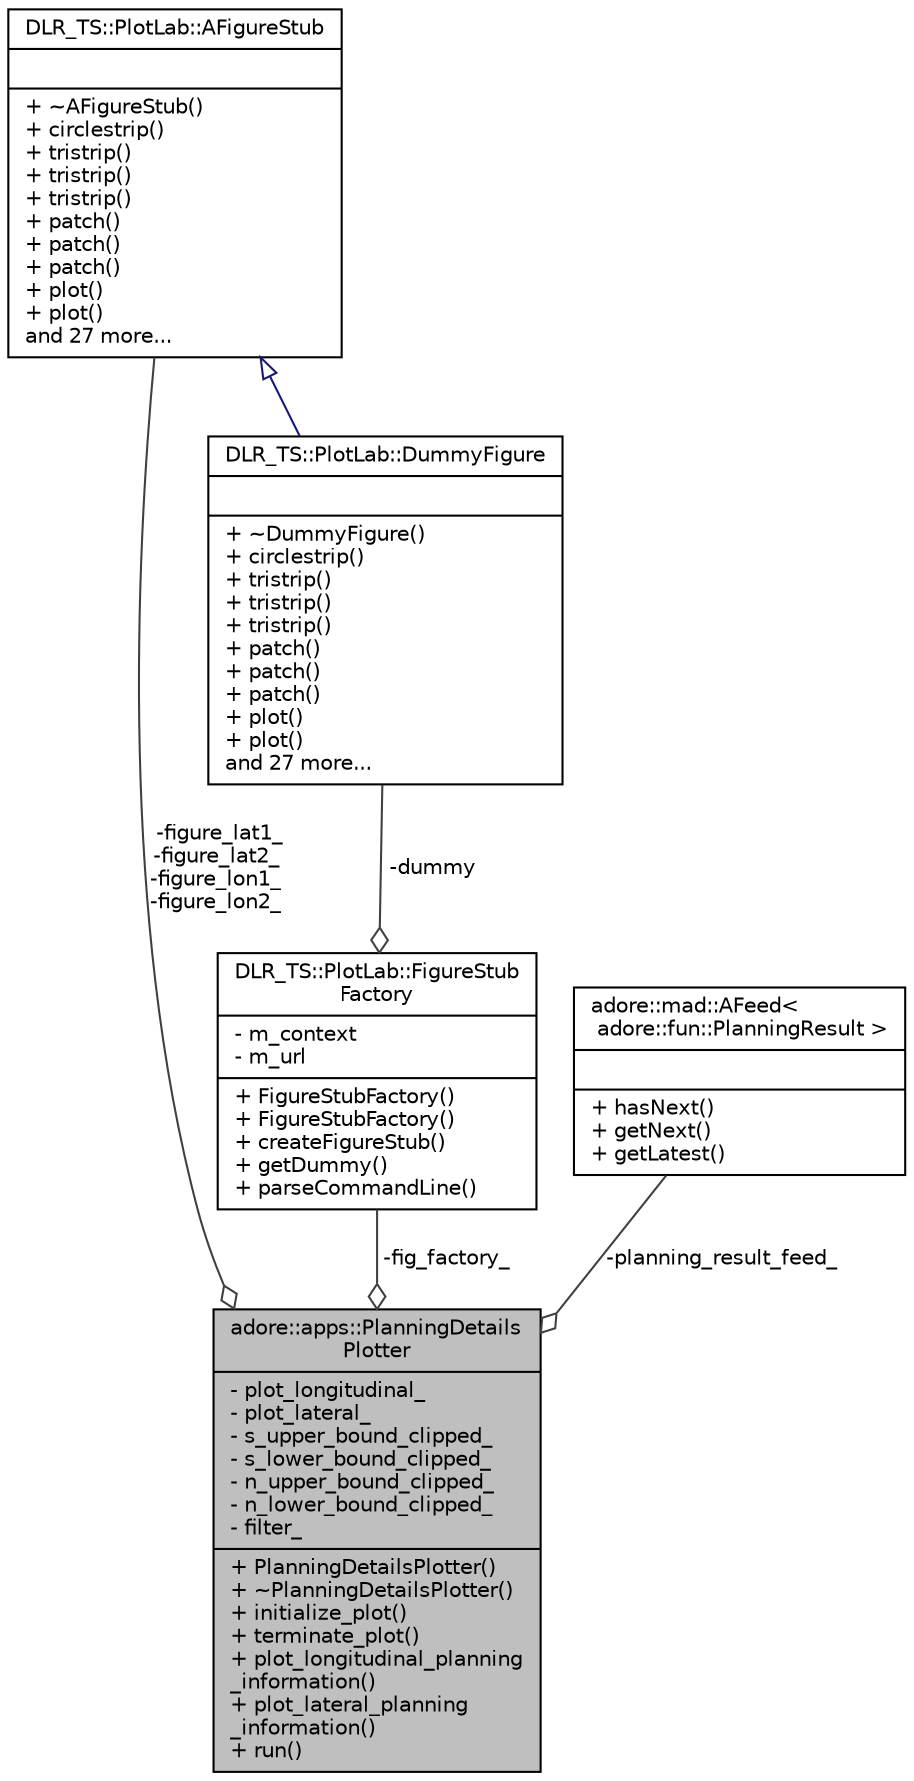 digraph "adore::apps::PlanningDetailsPlotter"
{
 // LATEX_PDF_SIZE
  edge [fontname="Helvetica",fontsize="10",labelfontname="Helvetica",labelfontsize="10"];
  node [fontname="Helvetica",fontsize="10",shape=record];
  Node1 [label="{adore::apps::PlanningDetails\lPlotter\n|- plot_longitudinal_\l- plot_lateral_\l- s_upper_bound_clipped_\l- s_lower_bound_clipped_\l- n_upper_bound_clipped_\l- n_lower_bound_clipped_\l- filter_\l|+ PlanningDetailsPlotter()\l+ ~PlanningDetailsPlotter()\l+ initialize_plot()\l+ terminate_plot()\l+ plot_longitudinal_planning\l_information()\l+ plot_lateral_planning\l_information()\l+ run()\l}",height=0.2,width=0.4,color="black", fillcolor="grey75", style="filled", fontcolor="black",tooltip="test bench implementation for minimum risk maneuver planner"];
  Node2 -> Node1 [color="grey25",fontsize="10",style="solid",label=" -figure_lat1_\n-figure_lat2_\n-figure_lon1_\n-figure_lon2_" ,arrowhead="odiamond",fontname="Helvetica"];
  Node2 [label="{DLR_TS::PlotLab::AFigureStub\n||+ ~AFigureStub()\l+ circlestrip()\l+ tristrip()\l+ tristrip()\l+ tristrip()\l+ patch()\l+ patch()\l+ patch()\l+ plot()\l+ plot()\land 27 more...\l}",height=0.2,width=0.4,color="black", fillcolor="white", style="filled",URL="$classDLR__TS_1_1PlotLab_1_1AFigureStub.html",tooltip=" "];
  Node3 -> Node1 [color="grey25",fontsize="10",style="solid",label=" -fig_factory_" ,arrowhead="odiamond",fontname="Helvetica"];
  Node3 [label="{DLR_TS::PlotLab::FigureStub\lFactory\n|- m_context\l- m_url\l|+ FigureStubFactory()\l+ FigureStubFactory()\l+ createFigureStub()\l+ getDummy()\l+ parseCommandLine()\l}",height=0.2,width=0.4,color="black", fillcolor="white", style="filled",URL="$classDLR__TS_1_1PlotLab_1_1FigureStubFactory.html",tooltip=" "];
  Node4 -> Node3 [color="grey25",fontsize="10",style="solid",label=" -dummy" ,arrowhead="odiamond",fontname="Helvetica"];
  Node4 [label="{DLR_TS::PlotLab::DummyFigure\n||+ ~DummyFigure()\l+ circlestrip()\l+ tristrip()\l+ tristrip()\l+ tristrip()\l+ patch()\l+ patch()\l+ patch()\l+ plot()\l+ plot()\land 27 more...\l}",height=0.2,width=0.4,color="black", fillcolor="white", style="filled",URL="$classDLR__TS_1_1PlotLab_1_1DummyFigure.html",tooltip=" "];
  Node2 -> Node4 [dir="back",color="midnightblue",fontsize="10",style="solid",arrowtail="onormal",fontname="Helvetica"];
  Node5 -> Node1 [color="grey25",fontsize="10",style="solid",label=" -planning_result_feed_" ,arrowhead="odiamond",fontname="Helvetica"];
  Node5 [label="{adore::mad::AFeed\<\l adore::fun::PlanningResult \>\n||+ hasNext()\l+ getNext()\l+ getLatest()\l}",height=0.2,width=0.4,color="black", fillcolor="white", style="filled",URL="$classadore_1_1mad_1_1AFeed.html",tooltip=" "];
}
